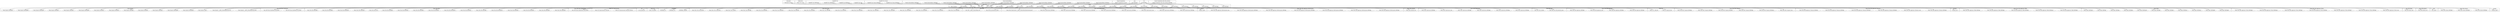 digraph {
graph [overlap=false]
subgraph cluster_Moose_Meta_Role_Application_ToRole {
	label="Moose::Meta::Role::Application::ToRole";
	"Moose::Meta::Role::Application::ToRole::BEGIN@5";
	"Moose::Meta::Role::Application::ToRole::BEGIN@13";
	"Moose::Meta::Role::Application::ToRole::BEGIN@3";
	"Moose::Meta::Role::Application::ToRole::BEGIN@4";
	"Moose::Meta::Role::Application::ToRole::BEGIN@7";
}
subgraph cluster_Moose_Meta_Role_Composite {
	label="Moose::Meta::Role::Composite";
	"Moose::Meta::Role::Composite::meta";
	"Moose::Meta::Role::Composite::BEGIN@13";
	"Moose::Meta::Role::Composite::BEGIN@4";
	"Moose::Meta::Role::Composite::BEGIN@7";
	"Moose::Meta::Role::Composite::BEGIN@5";
	"Moose::Meta::Role::Composite::BEGIN@3";
}
subgraph cluster_DynaLoader {
	label="DynaLoader";
	"DynaLoader::bootstrap";
}
subgraph cluster_Moose_Meta_Role_Application_ToInstance {
	label="Moose::Meta::Role::Application::ToInstance";
	"Moose::Meta::Role::Application::ToInstance::BEGIN@3";
	"Moose::Meta::Role::Application::ToInstance::meta";
	"Moose::Meta::Role::Application::ToInstance::BEGIN@5";
	"Moose::Meta::Role::Application::ToInstance::BEGIN@13";
	"Moose::Meta::Role::Application::ToInstance::BEGIN@4";
	"Moose::Meta::Role::Application::ToInstance::BEGIN@7";
}
subgraph cluster_warnings {
	label="warnings";
	"warnings::import";
}
subgraph cluster_Moose_Exporter {
	label="Moose::Exporter";
	"Moose::Exporter::__ANON__[Moose/Exporter.pm:389]";
	"Moose::Exporter::__ANON__[Moose/Exporter.pm:255]";
	"Moose::Exporter::import";
	"Moose::Exporter::BEGIN@385";
	"Moose::Exporter::BEGIN@498";
	"Moose::Exporter::BEGIN@15";
	"Moose::Exporter::BEGIN@3";
	"Moose::Exporter::BEGIN@4";
	"Moose::Exporter::BEGIN@14";
	"Moose::Exporter::BEGIN@17";
	"Moose::Exporter::BEGIN@386";
	"Moose::Exporter::BEGIN@11";
	"Moose::Exporter::BEGIN@12";
	"Moose::Exporter::BEGIN@206";
	"Moose::Exporter::BEGIN@488";
	"Moose::Exporter::BEGIN@13";
}
subgraph cluster_Module_Find {
	label="Module::Find";
	"Module::Find::useall";
}
subgraph cluster_XSLoader {
	label="XSLoader";
	"XSLoader::load";
}
subgraph cluster_Class_MOP_Mixin_HasMethods {
	label="Class::MOP::Mixin::HasMethods";
	"Class::MOP::Mixin::HasMethods::has_method";
	"Class::MOP::Mixin::HasMethods::add_method";
}
subgraph cluster_Moose_Meta_Role {
	label="Moose::Meta::Role";
	"Moose::Meta::Role::BEGIN@18";
	"Moose::Meta::Role::BEGIN@21";
	"Moose::Meta::Role::BEGIN@16";
	"Moose::Meta::Role::BEGIN@20";
	"Moose::Meta::Role::BEGIN@523";
	"Moose::Meta::Role::BEGIN@5";
	"Moose::Meta::Role::BEGIN@10";
	"Moose::Meta::Role::BEGIN@544";
	"Moose::Meta::Role::BEGIN@17";
	"Moose::Meta::Role::BEGIN@4";
	"Moose::Meta::Role::BEGIN@23";
	"Moose::Meta::Role::BEGIN@8";
	"Moose::Meta::Role::meta";
	"Moose::Meta::Role::BEGIN@19";
	"Moose::Meta::Role::BEGIN@559";
	"Moose::Meta::Role::BEGIN@6";
	"Moose::Meta::Role::BEGIN@9";
}
subgraph cluster_Moose_Util_TypeConstraints {
	label="Moose::Util::TypeConstraints";
	"Moose::Util::TypeConstraints::find_type_constraint";
	"Moose::Util::TypeConstraints::class_type";
}
subgraph cluster_Moose {
	label="Moose";
	"Moose::BEGIN@26";
	"Moose::init_meta";
	"Moose::BEGIN@16";
	"Moose::extends";
	"Moose::BEGIN@12";
	"Moose::BEGIN@29";
	"Moose::BEGIN@34";
	"Moose::BEGIN@20";
	"Moose::BEGIN@21";
	"Moose::BEGIN@37";
	"Moose::BEGIN@28";
	"Moose::has";
	"Moose::BEGIN@11";
	"Moose::BEGIN@27";
	"Moose::BEGIN@32";
	"Moose::BEGIN@14";
	"Moose::with";
	"Moose::BEGIN@5";
	"Moose::BEGIN@19";
	"Moose::BEGIN@31";
	"Moose::BEGIN@24";
	"Moose::BEGIN@30";
	"Moose::BEGIN@35";
	"Moose::BEGIN@18";
	"Moose::bootstrap";
	"Moose::BEGIN@2";
	"Moose::BEGIN@22";
	"Moose::BEGIN@3";
}
subgraph cluster_mro {
	label="mro";
	"mro::get_linear_isa";
}
subgraph cluster_Moose_Meta_Role_Application_RoleSummation {
	label="Moose::Meta::Role::Application::RoleSummation";
	"Moose::Meta::Role::Application::RoleSummation::BEGIN@7";
	"Moose::Meta::Role::Application::RoleSummation::BEGIN@4";
	"Moose::Meta::Role::Application::RoleSummation::BEGIN@9";
	"Moose::Meta::Role::Application::RoleSummation::BEGIN@5";
	"Moose::Meta::Role::Application::RoleSummation::BEGIN@3";
	"Moose::Meta::Role::Application::RoleSummation::BEGIN@15";
	"Moose::Meta::Role::Application::RoleSummation::meta";
}
subgraph cluster_Moose_Meta_Instance {
	label="Moose::Meta::Instance";
	"Moose::Meta::Instance::BEGIN@4";
	"Moose::Meta::Instance::BEGIN@11";
	"Moose::Meta::Instance::BEGIN@5";
}
subgraph cluster_Scalar_Util {
	label="Scalar::Util";
	"Scalar::Util::blessed";
}
subgraph cluster_UNIVERSAL {
	label="UNIVERSAL";
	"UNIVERSAL::isa";
	"UNIVERSAL::VERSION";
	"UNIVERSAL::can";
}
subgraph cluster_Moose_Meta_Class {
	label="Moose::Meta::Class";
	"Moose::Meta::Class::BEGIN@4";
	"Moose::Meta::Class::BEGIN@7";
	"Moose::Meta::Class::initialize";
	"Moose::Meta::Class::BEGIN@19";
	"Moose::Meta::Class::add_attribute";
	"Moose::Meta::Class::BEGIN@21";
	"Moose::Meta::Class::BEGIN@9";
	"Moose::Meta::Class::BEGIN@22";
	"Moose::Meta::Class::BEGIN@12";
	"Moose::Meta::Class::BEGIN@25";
	"Moose::Meta::Class::BEGIN@23";
	"Moose::Meta::Class::BEGIN@20";
	"Moose::Meta::Class::superclasses";
	"Moose::Meta::Class::BEGIN@10";
	"Moose::Meta::Class::BEGIN@18";
	"Moose::Meta::Class::BEGIN@11";
	"Moose::Meta::Class::BEGIN@5";
}
subgraph cluster_SimpleDB_Class {
	label="SimpleDB::Class";
	"SimpleDB::Class::BEGIN@139";
	"SimpleDB::Class::BEGIN@141";
	"SimpleDB::Class::BEGIN@140";
	"SimpleDB::Class::meta";
}
subgraph cluster_SimpleDB_Class_Domain {
	label="SimpleDB::Class::Domain";
	"SimpleDB::Class::Domain::BEGIN@18";
	"SimpleDB::Class::Domain::BEGIN@19";
}
subgraph cluster_Class_MOP_Object {
	label="Class::MOP::Object";
	"Class::MOP::Object::meta";
}
subgraph cluster_strict {
	label="strict";
	"strict::import";
}
subgraph cluster_Moose_Util {
	label="Moose::Util";
	"Moose::Util::apply_all_roles";
	"Moose::Util::_caller_info";
}
subgraph cluster_Class_MOP_Class {
	label="Class::MOP::Class";
	"Class::MOP::Class::find_method_by_name";
	"Class::MOP::Class::initialize";
}
subgraph cluster_Class_MOP {
	label="Class::MOP";
	"Class::MOP::__ANON__[Class/MOP.pm:103]";
	"Class::MOP::get_metaclass_by_name";
}
subgraph cluster_Exporter {
	label="Exporter";
	"Exporter::import";
}
subgraph cluster_MooseX_AttributeHelpers {
	label="MooseX::AttributeHelpers";
	"MooseX::AttributeHelpers::BEGIN@25";
	"MooseX::AttributeHelpers::BEGIN@10";
	"MooseX::AttributeHelpers::BEGIN@29";
	"MooseX::AttributeHelpers::BEGIN@26";
	"MooseX::AttributeHelpers::BEGIN@31";
	"MooseX::AttributeHelpers::BEGIN@11";
	"MooseX::AttributeHelpers::BEGIN@23";
	"MooseX::AttributeHelpers::BEGIN@28";
	"MooseX::AttributeHelpers::BEGIN@24";
	"MooseX::AttributeHelpers::BEGIN@30";
	"MooseX::AttributeHelpers::BEGIN@27";
}
subgraph cluster_Class_MOP_Attribute {
	label="Class::MOP::Attribute";
	"Class::MOP::Attribute::new";
}
subgraph cluster_MooseX_ClassAttribute {
	label="MooseX::ClassAttribute";
	"MooseX::ClassAttribute::init_meta";
}
subgraph cluster_Moose_Object {
	label="Moose::Object";
	"Moose::Object::BEGIN@80";
	"Moose::Object::BEGIN@98";
	"Moose::Object::BEGIN@13";
	"Moose::Object::BEGIN@12";
	"Moose::Object::BEGIN@5";
	"Moose::Object::BEGIN@9";
	"Moose::Object::BEGIN@106";
	"Moose::Object::BEGIN@8";
	"Moose::Object::BEGIN@4";
	"Moose::Object::BEGIN@7";
	"Moose::Object::BEGIN@10";
}
subgraph cluster_main {
	label="main";
	"main::BEGIN@13";
}
subgraph cluster_Moose_Meta_Attribute {
	label="Moose::Meta::Attribute";
	"Moose::Meta::Attribute::new";
}
subgraph cluster_Class_MOP_Mixin_HasAttributes {
	label="Class::MOP::Mixin::HasAttributes";
	"Class::MOP::Mixin::HasAttributes::add_attribute";
}
subgraph cluster_Moose_Meta_TypeConstraint {
	label="Moose::Meta::TypeConstraint";
	"Moose::Meta::TypeConstraint::meta";
	"Moose::Meta::TypeConstraint::BEGIN@6";
	"Moose::Meta::TypeConstraint::BEGIN@12";
	"Moose::Meta::TypeConstraint::BEGIN@5";
	"Moose::Meta::TypeConstraint::BEGIN@8";
	"Moose::Meta::TypeConstraint::BEGIN@11";
	"Moose::Meta::TypeConstraint::BEGIN@4";
	"Moose::Meta::TypeConstraint::__ANON__[Moose/Meta/TypeConstraint.pm:8]";
	"Moose::Meta::TypeConstraint::BEGIN@14";
}
subgraph cluster_Foo {
	label="Foo";
	"Foo::BEGIN@3";
}
subgraph cluster_Moose_Meta_TypeCoercion {
	label="Moose::Meta::TypeCoercion";
	"Moose::Meta::TypeCoercion::BEGIN@9";
	"Moose::Meta::TypeCoercion::BEGIN@4";
	"Moose::Meta::TypeCoercion::BEGIN@6";
	"Moose::Meta::TypeCoercion::BEGIN@8";
	"Moose::Meta::TypeCoercion::meta";
	"Moose::Meta::TypeCoercion::BEGIN@5";
}
subgraph cluster_Moose_Meta_Role_Application {
	label="Moose::Meta::Role::Application";
	"Moose::Meta::Role::Application::BEGIN@3";
	"Moose::Meta::Role::Application::BEGIN@4";
	"Moose::Meta::Role::Application::meta";
	"Moose::Meta::Role::Application::BEGIN@5";
}
subgraph cluster_MooseX_ClassAttribute_Role_Meta_Attribute {
	label="MooseX::ClassAttribute::Role::Meta::Attribute";
	"MooseX::ClassAttribute::Role::Meta::Attribute::BEGIN@6";
}
subgraph cluster_Moose_Meta_Role_Application_ToClass {
	label="Moose::Meta::Role::Application::ToClass";
	"Moose::Meta::Role::Application::ToClass::meta";
	"Moose::Meta::Role::Application::ToClass::BEGIN@4";
	"Moose::Meta::Role::Application::ToClass::BEGIN@7";
	"Moose::Meta::Role::Application::ToClass::BEGIN@5";
	"Moose::Meta::Role::Application::ToClass::BEGIN@3";
	"Moose::Meta::Role::Application::ToClass::BEGIN@14";
	"Moose::Meta::Role::Application::ToClass::BEGIN@8";
}
"Moose::BEGIN@14" -> "Moose::Exporter::import";
"Moose::BEGIN@31" -> "Moose::Meta::Role::Application::ToRole::BEGIN@4";
"Moose::BEGIN@20" -> "Moose::Meta::TypeCoercion::BEGIN@9";
"Foo::BEGIN@3" -> "Moose::BEGIN@20";
"Moose::BEGIN@14" -> "Moose::Exporter::BEGIN@15";
"Moose::BEGIN@26" -> "Moose::Meta::Role::BEGIN@544";
"Foo::BEGIN@3" -> "Moose::BEGIN@37";
"Moose::BEGIN@18" -> "Moose::Meta::Class::BEGIN@22";
"Moose::with" -> "Moose::Util::apply_all_roles";
"Foo::BEGIN@3" -> "Moose::BEGIN@11";
"Moose::BEGIN@19" -> "Moose::Meta::TypeConstraint::BEGIN@5";
"Moose::BEGIN@14" -> "Moose::Exporter::BEGIN@11";
"Moose::BEGIN@26" -> "Moose::Meta::Role::BEGIN@23";
"Moose::BEGIN@26" -> "Moose::Meta::Role::BEGIN@8";
"Moose::BEGIN@22" -> "Moose::Meta::Instance::BEGIN@5";
"Moose::BEGIN@11" -> "Exporter::import";
"Moose::BEGIN@12" -> "Exporter::import";
"Moose::BEGIN@31" -> "Moose::Meta::Role::Application::ToRole::BEGIN@13";
"Moose::BEGIN@20" -> "Moose::Meta::TypeCoercion::BEGIN@6";
"Moose::init_meta" -> "Moose::Util::TypeConstraints::find_type_constraint";
"Moose::BEGIN@20" -> "Moose::Meta::TypeCoercion::meta";
"Moose::BEGIN@14" -> "DynaLoader::bootstrap";
"Moose::init_meta" -> "Moose::Util::TypeConstraints::class_type";
"Moose::init_meta" -> "SimpleDB::Class::meta";
"Moose::BEGIN@32" -> "Moose::Meta::Role::Application::ToInstance::BEGIN@7";
"Foo::BEGIN@3" -> "Moose::BEGIN@12";
"Moose::has" -> "Moose::Util::_caller_info";
"Moose::BEGIN@18" -> "Moose::Meta::Class::BEGIN@21";
"Moose::BEGIN@27" -> "Moose::Meta::Role::Composite::BEGIN@4";
"Foo::BEGIN@3" -> "Moose::BEGIN@28";
"Moose::BEGIN@14" -> "Moose::Exporter::BEGIN@17";
"Moose::BEGIN@14" -> "Moose::Exporter::BEGIN@386";
"Foo::BEGIN@3" -> "Moose::BEGIN@14";
"Moose::BEGIN@29" -> "Moose::Meta::Role::Application::RoleSummation::BEGIN@5";
"Moose::BEGIN@26" -> "Moose::Meta::Role::meta";
"Moose::BEGIN@32" -> "Moose::Meta::Role::Application::ToInstance::BEGIN@3";
"Foo::BEGIN@3" -> "Moose::BEGIN@35";
"Foo::BEGIN@3" -> "Moose::BEGIN@3";
"Moose::BEGIN@26" -> "Moose::Meta::Role::BEGIN@18";
"Moose::with" -> "Moose::Exporter::__ANON__[Moose/Exporter.pm:255]";
"Moose::extends" -> "Moose::Exporter::__ANON__[Moose/Exporter.pm:255]";
"Moose::has" -> "Moose::Exporter::__ANON__[Moose/Exporter.pm:255]";
"Moose::Exporter::__ANON__[Moose/Exporter.pm:389]" -> "Moose::init_meta";
"MooseX::ClassAttribute::init_meta" -> "Moose::init_meta";
"Moose::BEGIN@24" -> "Moose::Object::BEGIN@12";
"Moose::BEGIN@14" -> "Moose::Exporter::BEGIN@385";
"Moose::BEGIN@29" -> "Moose::Meta::Role::Application::RoleSummation::meta";
"Foo::BEGIN@3" -> "Moose::BEGIN@29";
"Moose::BEGIN@29" -> "Moose::Meta::Role::Application::RoleSummation::BEGIN@9";
"Moose::BEGIN@28" -> "Moose::Meta::Role::Application::BEGIN@4";
"Moose::BEGIN@18" -> "Moose::Meta::Class::BEGIN@9";
"Moose::init_meta" -> "Scalar::Util::blessed";
"Moose::BEGIN@31" -> "Moose::Meta::Role::Application::ToRole::BEGIN@3";
"Moose::init_meta" -> "Moose::Meta::TypeConstraint::__ANON__[Moose/Meta/TypeConstraint.pm:8]";
"Moose::BEGIN@29" -> "Moose::Meta::Role::Application::RoleSummation::BEGIN@4";
"Foo::BEGIN@3" -> "Moose::BEGIN@27";
"Foo::BEGIN@3" -> "Moose::BEGIN@5";
"Moose::BEGIN@24" -> "Moose::Object::BEGIN@5";
"Moose::BEGIN@20" -> "Moose::Meta::TypeCoercion::BEGIN@8";
"Moose::BEGIN@14" -> "Moose::Exporter::BEGIN@206";
"Moose::BEGIN@27" -> "Moose::Meta::Role::Composite::BEGIN@3";
"Moose::BEGIN@30" -> "Moose::Meta::Role::Application::ToClass::BEGIN@4";
"Moose::BEGIN@14" -> "Moose::Exporter::BEGIN@488";
"Moose::BEGIN@19" -> "Moose::Meta::TypeConstraint::BEGIN@11";
"Moose::BEGIN@18" -> "Moose::Meta::Class::BEGIN@5";
"Moose::BEGIN@19" -> "Moose::Meta::TypeConstraint::meta";
"Moose::BEGIN@18" -> "Class::MOP::Object::meta";
"MooseX::AttributeHelpers::BEGIN@25" -> "Moose::extends";
"MooseX::AttributeHelpers::BEGIN@10" -> "Moose::extends";
"Module::Find::useall" -> "Moose::extends";
"MooseX::AttributeHelpers::BEGIN@29" -> "Moose::extends";
"main::BEGIN@13" -> "Moose::extends";
"MooseX::AttributeHelpers::BEGIN@26" -> "Moose::extends";
"MooseX::AttributeHelpers::BEGIN@31" -> "Moose::extends";
"MooseX::AttributeHelpers::BEGIN@11" -> "Moose::extends";
"Moose::extends" -> "Moose::extends";
"MooseX::AttributeHelpers::BEGIN@23" -> "Moose::extends";
"MooseX::ClassAttribute::Role::Meta::Attribute::BEGIN@6" -> "Moose::extends";
"MooseX::AttributeHelpers::BEGIN@28" -> "Moose::extends";
"MooseX::AttributeHelpers::BEGIN@30" -> "Moose::extends";
"MooseX::AttributeHelpers::BEGIN@24" -> "Moose::extends";
"MooseX::AttributeHelpers::BEGIN@27" -> "Moose::extends";
"Moose::BEGIN@26" -> "Moose::Meta::Role::BEGIN@20";
"Moose::BEGIN@18" -> "Moose::Meta::Class::BEGIN@19";
"Moose::BEGIN@26" -> "Moose::Meta::Role::BEGIN@523";
"Moose::BEGIN@14" -> "Moose::Exporter::BEGIN@14";
"Moose::BEGIN@28" -> "Moose::Meta::Role::Application::meta";
"Moose::BEGIN@22" -> "Moose::Meta::Instance::BEGIN@11";
"Moose::BEGIN@14" -> "XSLoader::load";
"Moose::BEGIN@18" -> "Moose::Meta::Class::BEGIN@25";
"MooseX::AttributeHelpers::BEGIN@25" -> "Moose::with";
"Moose::with" -> "Moose::with";
"SimpleDB::Class::BEGIN@141" -> "Moose::with";
"MooseX::AttributeHelpers::BEGIN@29" -> "Moose::with";
"SimpleDB::Class::Domain::BEGIN@19" -> "Moose::with";
"MooseX::AttributeHelpers::BEGIN@26" -> "Moose::with";
"MooseX::AttributeHelpers::BEGIN@31" -> "Moose::with";
"MooseX::AttributeHelpers::BEGIN@28" -> "Moose::with";
"MooseX::AttributeHelpers::BEGIN@23" -> "Moose::with";
"MooseX::AttributeHelpers::BEGIN@30" -> "Moose::with";
"MooseX::AttributeHelpers::BEGIN@24" -> "Moose::with";
"MooseX::AttributeHelpers::BEGIN@27" -> "Moose::with";
"Moose::BEGIN@19" -> "Moose::Meta::TypeConstraint::BEGIN@12";
"Foo::BEGIN@3" -> "Moose::BEGIN@19";
"Moose::BEGIN@24" -> "Moose::Object::BEGIN@13";
"Moose::BEGIN@29" -> "Moose::Meta::Role::Application::RoleSummation::BEGIN@7";
"Moose::BEGIN@26" -> "Moose::Meta::Role::BEGIN@6";
"Moose::BEGIN@18" -> "Moose::Meta::Class::BEGIN@10";
"DynaLoader::bootstrap" -> "Moose::bootstrap";
"Moose::BEGIN@26" -> "Class::MOP::Mixin::HasAttributes::add_attribute";
"Moose::BEGIN@29" -> "Class::MOP::Mixin::HasAttributes::add_attribute";
"Moose::BEGIN@20" -> "Class::MOP::Mixin::HasAttributes::add_attribute";
"Moose::BEGIN@28" -> "Class::MOP::Mixin::HasAttributes::add_attribute";
"Moose::BEGIN@27" -> "Class::MOP::Mixin::HasAttributes::add_attribute";
"Moose::BEGIN@32" -> "Class::MOP::Mixin::HasAttributes::add_attribute";
"Moose::BEGIN@19" -> "Class::MOP::Mixin::HasAttributes::add_attribute";
"Moose::BEGIN@30" -> "Class::MOP::Mixin::HasAttributes::add_attribute";
"Moose::BEGIN@18" -> "Class::MOP::Mixin::HasAttributes::add_attribute";
"Foo::BEGIN@3" -> "Moose::BEGIN@2";
"Moose::BEGIN@26" -> "Moose::Meta::Role::BEGIN@9";
"Moose::BEGIN@18" -> "Moose::Meta::Class::BEGIN@4";
"Moose::init_meta" -> "Moose::Meta::Class::initialize";
"Moose::BEGIN@26" -> "Moose::Meta::Role::BEGIN@16";
"Foo::BEGIN@3" -> "Moose::BEGIN@34";
"Moose::BEGIN@14" -> "Moose::Exporter::BEGIN@4";
"Foo::BEGIN@3" -> "Moose::BEGIN@21";
"Moose::BEGIN@30" -> "Moose::Meta::Role::Application::ToClass::BEGIN@8";
"SimpleDB::Class::Domain::BEGIN@18" -> "Moose::has";
"Class::MOP::__ANON__[Class/MOP.pm:103]" -> "Moose::has";
"SimpleDB::Class::BEGIN@139" -> "Moose::has";
"SimpleDB::Class::BEGIN@141" -> "Moose::has";
"SimpleDB::Class::Domain::BEGIN@19" -> "Moose::has";
"SimpleDB::Class::BEGIN@140" -> "Moose::has";
"Moose::has" -> "Moose::has";
"Moose::BEGIN@18" -> "Moose::Meta::Class::BEGIN@12";
"Moose::BEGIN@19" -> "Moose::Meta::TypeConstraint::BEGIN@6";
"Foo::BEGIN@3" -> "Moose::BEGIN@32";
"Moose::BEGIN@18" -> "Moose::Meta::Class::BEGIN@23";
"Moose::BEGIN@30" -> "Moose::Meta::Role::Application::ToClass::BEGIN@3";
"Moose::BEGIN@14" -> "Moose::Exporter::BEGIN@12";
"Moose::BEGIN@30" -> "Moose::Meta::Role::Application::ToClass::meta";
"Moose::init_meta" -> "Class::MOP::Mixin::HasMethods::has_method";
"Moose::BEGIN@22" -> "Moose::Meta::Instance::BEGIN@4";
"Foo::BEGIN@3" -> "Moose::BEGIN@31";
"Moose::BEGIN@37" -> "Class::MOP::Class::find_method_by_name";
"Moose::BEGIN@30" -> "Moose::Meta::Role::Application::ToClass::BEGIN@5";
"Moose::init_meta" -> "UNIVERSAL::can";
"Moose::BEGIN@24" -> "Moose::Object::BEGIN@7";
"Moose::BEGIN@29" -> "Moose::Meta::Role::Application::RoleSummation::BEGIN@15";
"Moose::BEGIN@24" -> "Moose::Object::BEGIN@10";
"Moose::BEGIN@18" -> "Moose::Meta::Class::BEGIN@7";
"Moose::BEGIN@20" -> "Moose::Meta::Attribute::new";
"Moose::init_meta" -> "UNIVERSAL::isa";
"Moose::BEGIN@26" -> "Moose::Meta::Role::BEGIN@10";
"Moose::BEGIN@19" -> "Moose::Meta::TypeConstraint::BEGIN@8";
"Moose::BEGIN@30" -> "Moose::Meta::Role::Application::ToClass::BEGIN@14";
"Moose::BEGIN@26" -> "Moose::Meta::Role::BEGIN@17";
"Moose::BEGIN@3" -> "warnings::import";
"Moose::BEGIN@19" -> "Moose::Meta::TypeConstraint::BEGIN@14";
"Moose::init_meta" -> "Moose::Meta::Class::superclasses";
"Moose::extends" -> "Moose::Meta::Class::superclasses";
"Moose::BEGIN@31" -> "Moose::Meta::Role::Application::ToRole::BEGIN@5";
"Moose::BEGIN@26" -> "Class::MOP::Mixin::HasMethods::add_method";
"Moose::init_meta" -> "Class::MOP::Mixin::HasMethods::add_method";
"Moose::BEGIN@37" -> "Class::MOP::Mixin::HasMethods::add_method";
"Moose::BEGIN@19" -> "Moose::Meta::TypeConstraint::BEGIN@4";
"Moose::BEGIN@27" -> "Moose::Meta::Role::Composite::BEGIN@5";
"Moose::BEGIN@20" -> "Moose::Meta::TypeCoercion::BEGIN@5";
"Moose::BEGIN@24" -> "Moose::Object::BEGIN@80";
"Moose::BEGIN@34" -> "Moose::Exporter::__ANON__[Moose/Exporter.pm:389]";
"Moose::BEGIN@28" -> "Moose::Meta::Role::Application::BEGIN@3";
"Moose::BEGIN@30" -> "Moose::Meta::Role::Application::ToClass::BEGIN@7";
"Foo::BEGIN@3" -> "Moose::BEGIN@26";
"Moose::BEGIN@32" -> "Moose::Meta::Role::Application::ToInstance::BEGIN@5";
"Moose::BEGIN@20" -> "Moose::Meta::TypeCoercion::BEGIN@4";
"Moose::init_meta" -> "Class::MOP::get_metaclass_by_name";
"Moose::BEGIN@24" -> "Moose::Object::BEGIN@9";
"Moose::BEGIN@27" -> "Moose::Meta::Role::Composite::meta";
"Moose::BEGIN@14" -> "Moose::Exporter::BEGIN@3";
"Moose::BEGIN@24" -> "Moose::Object::BEGIN@106";
"Moose::BEGIN@26" -> "Moose::Meta::Role::BEGIN@5";
"Moose::has" -> "Moose::Meta::Class::add_attribute";
"Moose::BEGIN@18" -> "Class::MOP::Attribute::new";
"Moose::BEGIN@24" -> "Moose::Object::BEGIN@4";
"Moose::BEGIN@26" -> "Moose::Meta::Role::BEGIN@4";
"Moose::BEGIN@29" -> "Moose::Meta::Role::Application::RoleSummation::BEGIN@3";
"Moose::BEGIN@18" -> "Moose::Meta::Class::BEGIN@20";
"Moose::BEGIN@32" -> "Moose::Meta::Role::Application::ToInstance::BEGIN@4";
"Moose::BEGIN@26" -> "Moose::Meta::Role::BEGIN@19";
"Moose::BEGIN@18" -> "Moose::Meta::Class::BEGIN@18";
"Moose::BEGIN@24" -> "Moose::Object::BEGIN@8";
"Moose::BEGIN@14" -> "Moose::Exporter::BEGIN@13";
"Foo::BEGIN@3" -> "Moose::BEGIN@16";
"Moose::BEGIN@26" -> "Moose::Meta::Role::BEGIN@21";
"Moose::BEGIN@27" -> "Moose::Meta::Role::Composite::BEGIN@7";
"Moose::BEGIN@37" -> "Class::MOP::Class::initialize";
"Moose::BEGIN@31" -> "Moose::Meta::Role::Application::ToRole::BEGIN@7";
"Moose::BEGIN@14" -> "Moose::Exporter::BEGIN@498";
"Moose::init_meta" -> "mro::get_linear_isa";
"Moose::BEGIN@28" -> "Moose::Meta::Role::Application::BEGIN@5";
"Moose::BEGIN@24" -> "Moose::Object::BEGIN@98";
"Moose::BEGIN@27" -> "Moose::Meta::Role::Composite::BEGIN@13";
"Moose::BEGIN@26" -> "Moose::Meta::Role::BEGIN@559";
"Moose::BEGIN@32" -> "Moose::Meta::Role::Application::ToInstance::meta";
"Foo::BEGIN@3" -> "Moose::BEGIN@30";
"Foo::BEGIN@3" -> "Moose::BEGIN@24";
"Foo::BEGIN@3" -> "Moose::BEGIN@18";
"Moose::BEGIN@18" -> "Moose::Meta::Class::BEGIN@11";
"Moose::BEGIN@16" -> "UNIVERSAL::VERSION";
"Moose::BEGIN@2" -> "strict::import";
"Foo::BEGIN@3" -> "Moose::BEGIN@22";
"Moose::BEGIN@32" -> "Moose::Meta::Role::Application::ToInstance::BEGIN@13";
}
